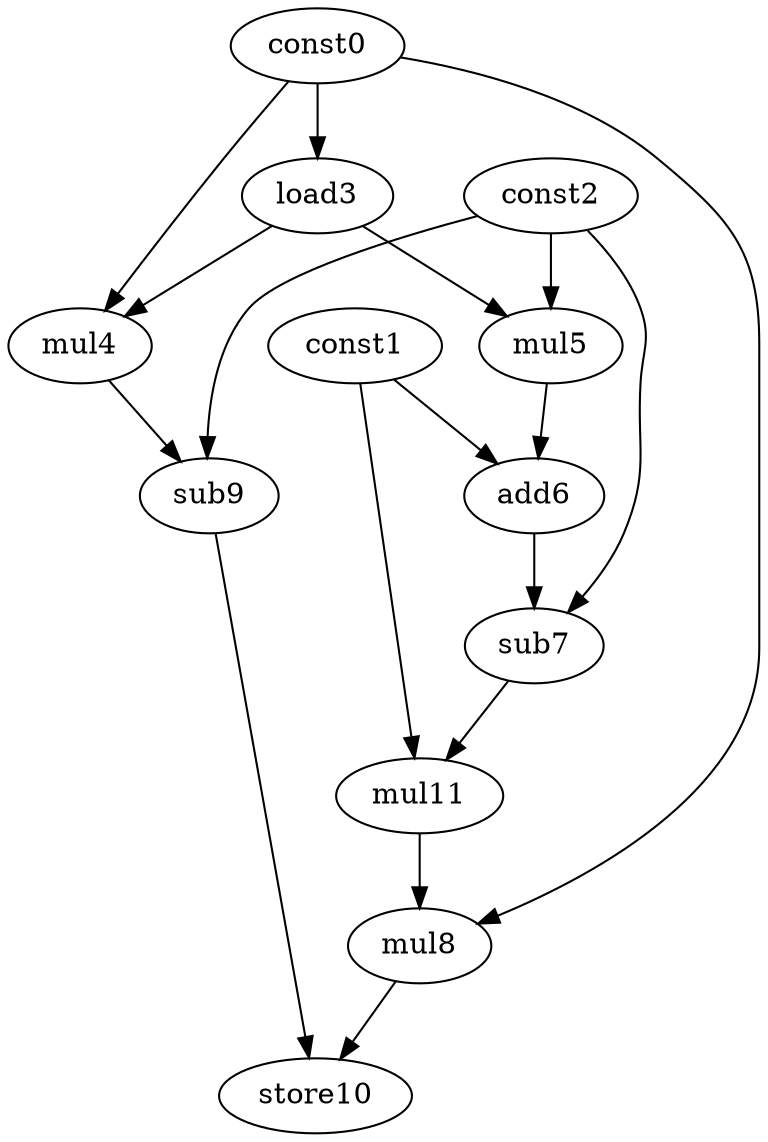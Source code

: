 digraph G { 
const0[opcode=const]; 
const1[opcode=const]; 
const2[opcode=const]; 
load3[opcode=load]; 
mul4[opcode=mul]; 
mul5[opcode=mul]; 
add6[opcode=add]; 
sub7[opcode=sub]; 
mul8[opcode=mul]; 
sub9[opcode=sub]; 
store10[opcode=store]; 
mul11[opcode=mul]; 
const0->load3[operand=0];
const0->mul4[operand=0];
load3->mul4[operand=1];
const2->mul5[operand=0];
load3->mul5[operand=1];
const1->add6[operand=0];
mul5->add6[operand=1];
const2->sub9[operand=0];
mul4->sub9[operand=1];
const2->sub7[operand=0];
add6->sub7[operand=1];
sub7->mul11[operand=0];
const1->mul11[operand=1];
const0->mul8[operand=0];
mul11->mul8[operand=1];
mul8->store10[operand=0];
sub9->store10[operand=1];
}
